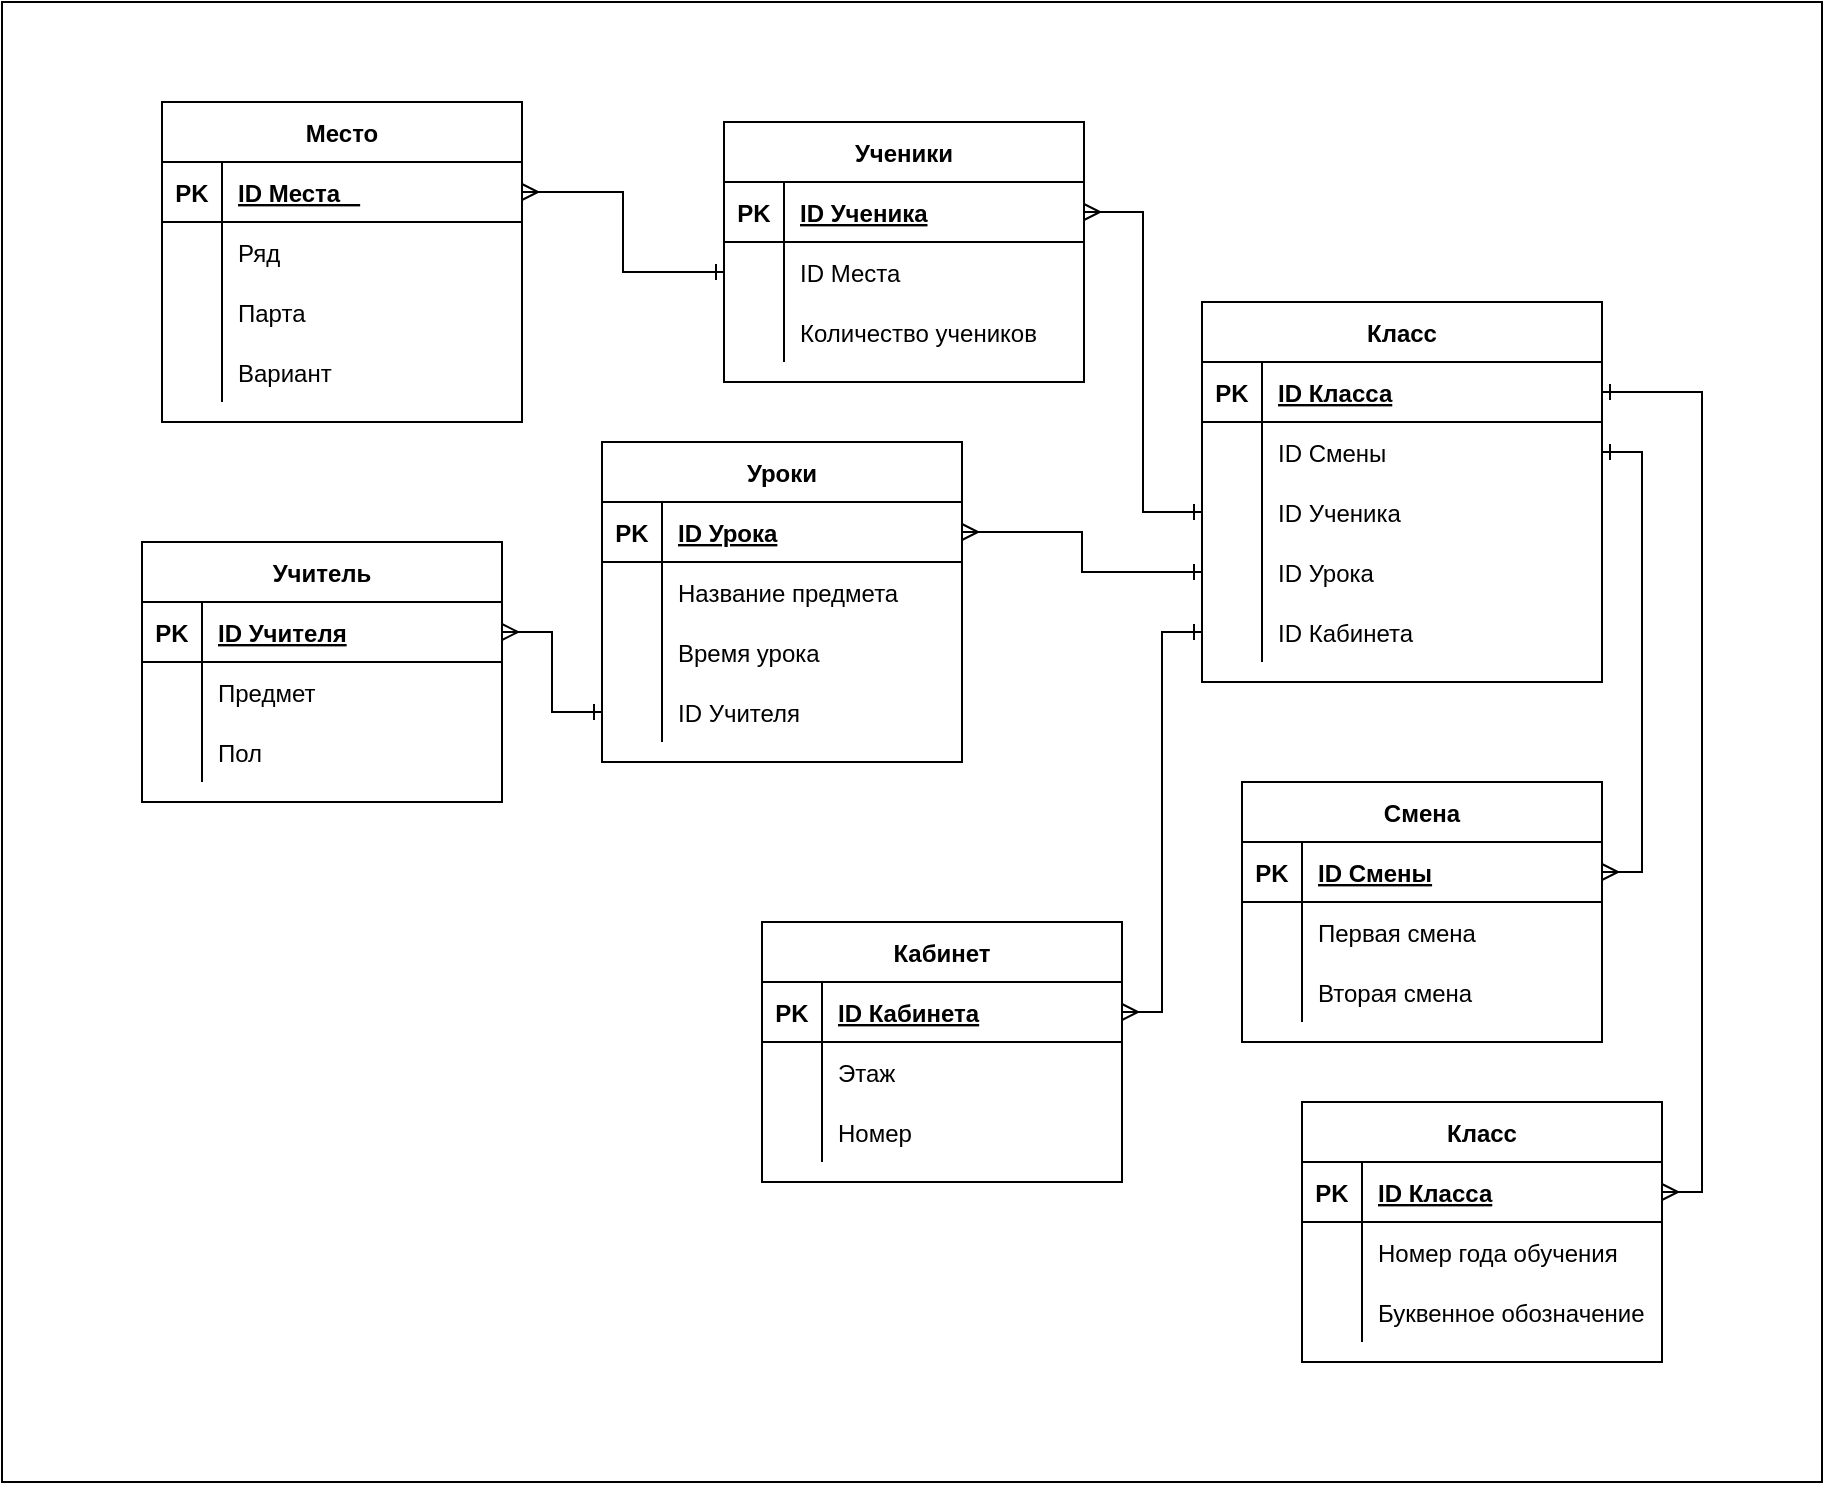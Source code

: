 <mxfile version="20.4.1" type="github">
  <diagram id="cXjFwJYcJ6WaORfixEPV" name="Страница 1">
    <mxGraphModel dx="1865" dy="1836" grid="1" gridSize="10" guides="1" tooltips="1" connect="1" arrows="1" fold="1" page="1" pageScale="1" pageWidth="827" pageHeight="1169" math="0" shadow="0">
      <root>
        <mxCell id="0" />
        <mxCell id="1" parent="0" />
        <mxCell id="074w5jfrMFBmy3wGzr5x-179" value="" style="rounded=0;whiteSpace=wrap;html=1;fillColor=default;" parent="1" vertex="1">
          <mxGeometry x="-310" y="-110" width="910" height="740" as="geometry" />
        </mxCell>
        <mxCell id="074w5jfrMFBmy3wGzr5x-14" value="Ученики" style="shape=table;startSize=30;container=1;collapsible=1;childLayout=tableLayout;fixedRows=1;rowLines=0;fontStyle=1;align=center;resizeLast=1;" parent="1" vertex="1">
          <mxGeometry x="51" y="-50" width="180" height="130" as="geometry" />
        </mxCell>
        <mxCell id="074w5jfrMFBmy3wGzr5x-15" value="" style="shape=tableRow;horizontal=0;startSize=0;swimlaneHead=0;swimlaneBody=0;fillColor=none;collapsible=0;dropTarget=0;points=[[0,0.5],[1,0.5]];portConstraint=eastwest;top=0;left=0;right=0;bottom=1;" parent="074w5jfrMFBmy3wGzr5x-14" vertex="1">
          <mxGeometry y="30" width="180" height="30" as="geometry" />
        </mxCell>
        <mxCell id="074w5jfrMFBmy3wGzr5x-16" value="PK" style="shape=partialRectangle;connectable=0;fillColor=none;top=0;left=0;bottom=0;right=0;fontStyle=1;overflow=hidden;" parent="074w5jfrMFBmy3wGzr5x-15" vertex="1">
          <mxGeometry width="30" height="30" as="geometry">
            <mxRectangle width="30" height="30" as="alternateBounds" />
          </mxGeometry>
        </mxCell>
        <mxCell id="074w5jfrMFBmy3wGzr5x-17" value="ID Ученика" style="shape=partialRectangle;connectable=0;fillColor=none;top=0;left=0;bottom=0;right=0;align=left;spacingLeft=6;fontStyle=5;overflow=hidden;" parent="074w5jfrMFBmy3wGzr5x-15" vertex="1">
          <mxGeometry x="30" width="150" height="30" as="geometry">
            <mxRectangle width="150" height="30" as="alternateBounds" />
          </mxGeometry>
        </mxCell>
        <mxCell id="074w5jfrMFBmy3wGzr5x-21" value="" style="shape=tableRow;horizontal=0;startSize=0;swimlaneHead=0;swimlaneBody=0;fillColor=none;collapsible=0;dropTarget=0;points=[[0,0.5],[1,0.5]];portConstraint=eastwest;top=0;left=0;right=0;bottom=0;" parent="074w5jfrMFBmy3wGzr5x-14" vertex="1">
          <mxGeometry y="60" width="180" height="30" as="geometry" />
        </mxCell>
        <mxCell id="074w5jfrMFBmy3wGzr5x-22" value="" style="shape=partialRectangle;connectable=0;fillColor=none;top=0;left=0;bottom=0;right=0;editable=1;overflow=hidden;" parent="074w5jfrMFBmy3wGzr5x-21" vertex="1">
          <mxGeometry width="30" height="30" as="geometry">
            <mxRectangle width="30" height="30" as="alternateBounds" />
          </mxGeometry>
        </mxCell>
        <mxCell id="074w5jfrMFBmy3wGzr5x-23" value="ID Места" style="shape=partialRectangle;connectable=0;fillColor=none;top=0;left=0;bottom=0;right=0;align=left;spacingLeft=6;overflow=hidden;" parent="074w5jfrMFBmy3wGzr5x-21" vertex="1">
          <mxGeometry x="30" width="150" height="30" as="geometry">
            <mxRectangle width="150" height="30" as="alternateBounds" />
          </mxGeometry>
        </mxCell>
        <mxCell id="074w5jfrMFBmy3wGzr5x-181" value="" style="shape=tableRow;horizontal=0;startSize=0;swimlaneHead=0;swimlaneBody=0;fillColor=none;collapsible=0;dropTarget=0;points=[[0,0.5],[1,0.5]];portConstraint=eastwest;top=0;left=0;right=0;bottom=0;rounded=0;" parent="074w5jfrMFBmy3wGzr5x-14" vertex="1">
          <mxGeometry y="90" width="180" height="30" as="geometry" />
        </mxCell>
        <mxCell id="074w5jfrMFBmy3wGzr5x-182" value="" style="shape=partialRectangle;connectable=0;fillColor=none;top=0;left=0;bottom=0;right=0;editable=1;overflow=hidden;rounded=0;" parent="074w5jfrMFBmy3wGzr5x-181" vertex="1">
          <mxGeometry width="30" height="30" as="geometry">
            <mxRectangle width="30" height="30" as="alternateBounds" />
          </mxGeometry>
        </mxCell>
        <mxCell id="074w5jfrMFBmy3wGzr5x-183" value="Количество учеников" style="shape=partialRectangle;connectable=0;fillColor=none;top=0;left=0;bottom=0;right=0;align=left;spacingLeft=6;overflow=hidden;rounded=0;" parent="074w5jfrMFBmy3wGzr5x-181" vertex="1">
          <mxGeometry x="30" width="150" height="30" as="geometry">
            <mxRectangle width="150" height="30" as="alternateBounds" />
          </mxGeometry>
        </mxCell>
        <mxCell id="074w5jfrMFBmy3wGzr5x-35" value="Класс" style="shape=table;startSize=30;container=1;collapsible=1;childLayout=tableLayout;fixedRows=1;rowLines=0;fontStyle=1;align=center;resizeLast=1;" parent="1" vertex="1">
          <mxGeometry x="290" y="40" width="200" height="190" as="geometry" />
        </mxCell>
        <mxCell id="074w5jfrMFBmy3wGzr5x-36" value="" style="shape=tableRow;horizontal=0;startSize=0;swimlaneHead=0;swimlaneBody=0;fillColor=none;collapsible=0;dropTarget=0;points=[[0,0.5],[1,0.5]];portConstraint=eastwest;top=0;left=0;right=0;bottom=1;" parent="074w5jfrMFBmy3wGzr5x-35" vertex="1">
          <mxGeometry y="30" width="200" height="30" as="geometry" />
        </mxCell>
        <mxCell id="074w5jfrMFBmy3wGzr5x-37" value="PK" style="shape=partialRectangle;connectable=0;fillColor=none;top=0;left=0;bottom=0;right=0;fontStyle=1;overflow=hidden;" parent="074w5jfrMFBmy3wGzr5x-36" vertex="1">
          <mxGeometry width="30" height="30" as="geometry">
            <mxRectangle width="30" height="30" as="alternateBounds" />
          </mxGeometry>
        </mxCell>
        <mxCell id="074w5jfrMFBmy3wGzr5x-38" value="ID Класса" style="shape=partialRectangle;connectable=0;fillColor=none;top=0;left=0;bottom=0;right=0;align=left;spacingLeft=6;fontStyle=5;overflow=hidden;" parent="074w5jfrMFBmy3wGzr5x-36" vertex="1">
          <mxGeometry x="30" width="170" height="30" as="geometry">
            <mxRectangle width="170" height="30" as="alternateBounds" />
          </mxGeometry>
        </mxCell>
        <mxCell id="074w5jfrMFBmy3wGzr5x-39" value="" style="shape=tableRow;horizontal=0;startSize=0;swimlaneHead=0;swimlaneBody=0;fillColor=none;collapsible=0;dropTarget=0;points=[[0,0.5],[1,0.5]];portConstraint=eastwest;top=0;left=0;right=0;bottom=0;" parent="074w5jfrMFBmy3wGzr5x-35" vertex="1">
          <mxGeometry y="60" width="200" height="30" as="geometry" />
        </mxCell>
        <mxCell id="074w5jfrMFBmy3wGzr5x-40" value="" style="shape=partialRectangle;connectable=0;fillColor=none;top=0;left=0;bottom=0;right=0;editable=1;overflow=hidden;" parent="074w5jfrMFBmy3wGzr5x-39" vertex="1">
          <mxGeometry width="30" height="30" as="geometry">
            <mxRectangle width="30" height="30" as="alternateBounds" />
          </mxGeometry>
        </mxCell>
        <mxCell id="074w5jfrMFBmy3wGzr5x-41" value="ID Смены" style="shape=partialRectangle;connectable=0;fillColor=none;top=0;left=0;bottom=0;right=0;align=left;spacingLeft=6;overflow=hidden;" parent="074w5jfrMFBmy3wGzr5x-39" vertex="1">
          <mxGeometry x="30" width="170" height="30" as="geometry">
            <mxRectangle width="170" height="30" as="alternateBounds" />
          </mxGeometry>
        </mxCell>
        <mxCell id="074w5jfrMFBmy3wGzr5x-96" value="" style="shape=tableRow;horizontal=0;startSize=0;swimlaneHead=0;swimlaneBody=0;fillColor=none;collapsible=0;dropTarget=0;points=[[0,0.5],[1,0.5]];portConstraint=eastwest;top=0;left=0;right=0;bottom=0;" parent="074w5jfrMFBmy3wGzr5x-35" vertex="1">
          <mxGeometry y="90" width="200" height="30" as="geometry" />
        </mxCell>
        <mxCell id="074w5jfrMFBmy3wGzr5x-97" value="" style="shape=partialRectangle;connectable=0;fillColor=none;top=0;left=0;bottom=0;right=0;editable=1;overflow=hidden;" parent="074w5jfrMFBmy3wGzr5x-96" vertex="1">
          <mxGeometry width="30" height="30" as="geometry">
            <mxRectangle width="30" height="30" as="alternateBounds" />
          </mxGeometry>
        </mxCell>
        <mxCell id="074w5jfrMFBmy3wGzr5x-98" value="ID Ученика" style="shape=partialRectangle;connectable=0;fillColor=none;top=0;left=0;bottom=0;right=0;align=left;spacingLeft=6;overflow=hidden;" parent="074w5jfrMFBmy3wGzr5x-96" vertex="1">
          <mxGeometry x="30" width="170" height="30" as="geometry">
            <mxRectangle width="170" height="30" as="alternateBounds" />
          </mxGeometry>
        </mxCell>
        <mxCell id="074w5jfrMFBmy3wGzr5x-123" value="" style="shape=tableRow;horizontal=0;startSize=0;swimlaneHead=0;swimlaneBody=0;fillColor=none;collapsible=0;dropTarget=0;points=[[0,0.5],[1,0.5]];portConstraint=eastwest;top=0;left=0;right=0;bottom=0;" parent="074w5jfrMFBmy3wGzr5x-35" vertex="1">
          <mxGeometry y="120" width="200" height="30" as="geometry" />
        </mxCell>
        <mxCell id="074w5jfrMFBmy3wGzr5x-124" value="" style="shape=partialRectangle;connectable=0;fillColor=none;top=0;left=0;bottom=0;right=0;editable=1;overflow=hidden;" parent="074w5jfrMFBmy3wGzr5x-123" vertex="1">
          <mxGeometry width="30" height="30" as="geometry">
            <mxRectangle width="30" height="30" as="alternateBounds" />
          </mxGeometry>
        </mxCell>
        <mxCell id="074w5jfrMFBmy3wGzr5x-125" value="ID Урока" style="shape=partialRectangle;connectable=0;fillColor=none;top=0;left=0;bottom=0;right=0;align=left;spacingLeft=6;overflow=hidden;" parent="074w5jfrMFBmy3wGzr5x-123" vertex="1">
          <mxGeometry x="30" width="170" height="30" as="geometry">
            <mxRectangle width="170" height="30" as="alternateBounds" />
          </mxGeometry>
        </mxCell>
        <mxCell id="074w5jfrMFBmy3wGzr5x-128" value="" style="shape=tableRow;horizontal=0;startSize=0;swimlaneHead=0;swimlaneBody=0;fillColor=none;collapsible=0;dropTarget=0;points=[[0,0.5],[1,0.5]];portConstraint=eastwest;top=0;left=0;right=0;bottom=0;" parent="074w5jfrMFBmy3wGzr5x-35" vertex="1">
          <mxGeometry y="150" width="200" height="30" as="geometry" />
        </mxCell>
        <mxCell id="074w5jfrMFBmy3wGzr5x-129" value="" style="shape=partialRectangle;connectable=0;fillColor=none;top=0;left=0;bottom=0;right=0;editable=1;overflow=hidden;" parent="074w5jfrMFBmy3wGzr5x-128" vertex="1">
          <mxGeometry width="30" height="30" as="geometry">
            <mxRectangle width="30" height="30" as="alternateBounds" />
          </mxGeometry>
        </mxCell>
        <mxCell id="074w5jfrMFBmy3wGzr5x-130" value="ID Кабинета" style="shape=partialRectangle;connectable=0;fillColor=none;top=0;left=0;bottom=0;right=0;align=left;spacingLeft=6;overflow=hidden;" parent="074w5jfrMFBmy3wGzr5x-128" vertex="1">
          <mxGeometry x="30" width="170" height="30" as="geometry">
            <mxRectangle width="170" height="30" as="alternateBounds" />
          </mxGeometry>
        </mxCell>
        <mxCell id="074w5jfrMFBmy3wGzr5x-53" value="Место" style="shape=table;startSize=30;container=1;collapsible=1;childLayout=tableLayout;fixedRows=1;rowLines=0;fontStyle=1;align=center;resizeLast=1;" parent="1" vertex="1">
          <mxGeometry x="-230" y="-60" width="180" height="160" as="geometry" />
        </mxCell>
        <mxCell id="074w5jfrMFBmy3wGzr5x-54" value="" style="shape=tableRow;horizontal=0;startSize=0;swimlaneHead=0;swimlaneBody=0;fillColor=none;collapsible=0;dropTarget=0;points=[[0,0.5],[1,0.5]];portConstraint=eastwest;top=0;left=0;right=0;bottom=1;" parent="074w5jfrMFBmy3wGzr5x-53" vertex="1">
          <mxGeometry y="30" width="180" height="30" as="geometry" />
        </mxCell>
        <mxCell id="074w5jfrMFBmy3wGzr5x-55" value="PK" style="shape=partialRectangle;connectable=0;fillColor=none;top=0;left=0;bottom=0;right=0;fontStyle=1;overflow=hidden;" parent="074w5jfrMFBmy3wGzr5x-54" vertex="1">
          <mxGeometry width="30" height="30" as="geometry">
            <mxRectangle width="30" height="30" as="alternateBounds" />
          </mxGeometry>
        </mxCell>
        <mxCell id="074w5jfrMFBmy3wGzr5x-56" value="ID Места   " style="shape=partialRectangle;connectable=0;fillColor=none;top=0;left=0;bottom=0;right=0;align=left;spacingLeft=6;fontStyle=5;overflow=hidden;" parent="074w5jfrMFBmy3wGzr5x-54" vertex="1">
          <mxGeometry x="30" width="150" height="30" as="geometry">
            <mxRectangle width="150" height="30" as="alternateBounds" />
          </mxGeometry>
        </mxCell>
        <mxCell id="074w5jfrMFBmy3wGzr5x-57" value="" style="shape=tableRow;horizontal=0;startSize=0;swimlaneHead=0;swimlaneBody=0;fillColor=none;collapsible=0;dropTarget=0;points=[[0,0.5],[1,0.5]];portConstraint=eastwest;top=0;left=0;right=0;bottom=0;" parent="074w5jfrMFBmy3wGzr5x-53" vertex="1">
          <mxGeometry y="60" width="180" height="30" as="geometry" />
        </mxCell>
        <mxCell id="074w5jfrMFBmy3wGzr5x-58" value="" style="shape=partialRectangle;connectable=0;fillColor=none;top=0;left=0;bottom=0;right=0;editable=1;overflow=hidden;" parent="074w5jfrMFBmy3wGzr5x-57" vertex="1">
          <mxGeometry width="30" height="30" as="geometry">
            <mxRectangle width="30" height="30" as="alternateBounds" />
          </mxGeometry>
        </mxCell>
        <mxCell id="074w5jfrMFBmy3wGzr5x-59" value="Ряд" style="shape=partialRectangle;connectable=0;fillColor=none;top=0;left=0;bottom=0;right=0;align=left;spacingLeft=6;overflow=hidden;" parent="074w5jfrMFBmy3wGzr5x-57" vertex="1">
          <mxGeometry x="30" width="150" height="30" as="geometry">
            <mxRectangle width="150" height="30" as="alternateBounds" />
          </mxGeometry>
        </mxCell>
        <mxCell id="074w5jfrMFBmy3wGzr5x-60" value="" style="shape=tableRow;horizontal=0;startSize=0;swimlaneHead=0;swimlaneBody=0;fillColor=none;collapsible=0;dropTarget=0;points=[[0,0.5],[1,0.5]];portConstraint=eastwest;top=0;left=0;right=0;bottom=0;" parent="074w5jfrMFBmy3wGzr5x-53" vertex="1">
          <mxGeometry y="90" width="180" height="30" as="geometry" />
        </mxCell>
        <mxCell id="074w5jfrMFBmy3wGzr5x-61" value="" style="shape=partialRectangle;connectable=0;fillColor=none;top=0;left=0;bottom=0;right=0;editable=1;overflow=hidden;" parent="074w5jfrMFBmy3wGzr5x-60" vertex="1">
          <mxGeometry width="30" height="30" as="geometry">
            <mxRectangle width="30" height="30" as="alternateBounds" />
          </mxGeometry>
        </mxCell>
        <mxCell id="074w5jfrMFBmy3wGzr5x-62" value="Парта" style="shape=partialRectangle;connectable=0;fillColor=none;top=0;left=0;bottom=0;right=0;align=left;spacingLeft=6;overflow=hidden;" parent="074w5jfrMFBmy3wGzr5x-60" vertex="1">
          <mxGeometry x="30" width="150" height="30" as="geometry">
            <mxRectangle width="150" height="30" as="alternateBounds" />
          </mxGeometry>
        </mxCell>
        <mxCell id="074w5jfrMFBmy3wGzr5x-63" value="" style="shape=tableRow;horizontal=0;startSize=0;swimlaneHead=0;swimlaneBody=0;fillColor=none;collapsible=0;dropTarget=0;points=[[0,0.5],[1,0.5]];portConstraint=eastwest;top=0;left=0;right=0;bottom=0;" parent="074w5jfrMFBmy3wGzr5x-53" vertex="1">
          <mxGeometry y="120" width="180" height="30" as="geometry" />
        </mxCell>
        <mxCell id="074w5jfrMFBmy3wGzr5x-64" value="" style="shape=partialRectangle;connectable=0;fillColor=none;top=0;left=0;bottom=0;right=0;editable=1;overflow=hidden;" parent="074w5jfrMFBmy3wGzr5x-63" vertex="1">
          <mxGeometry width="30" height="30" as="geometry">
            <mxRectangle width="30" height="30" as="alternateBounds" />
          </mxGeometry>
        </mxCell>
        <mxCell id="074w5jfrMFBmy3wGzr5x-65" value="Вариант" style="shape=partialRectangle;connectable=0;fillColor=none;top=0;left=0;bottom=0;right=0;align=left;spacingLeft=6;overflow=hidden;" parent="074w5jfrMFBmy3wGzr5x-63" vertex="1">
          <mxGeometry x="30" width="150" height="30" as="geometry">
            <mxRectangle width="150" height="30" as="alternateBounds" />
          </mxGeometry>
        </mxCell>
        <mxCell id="074w5jfrMFBmy3wGzr5x-67" style="edgeStyle=orthogonalEdgeStyle;rounded=0;orthogonalLoop=1;jettySize=auto;html=1;exitX=0;exitY=0.5;exitDx=0;exitDy=0;entryX=1;entryY=0.5;entryDx=0;entryDy=0;startArrow=ERone;startFill=0;endArrow=ERmany;endFill=0;" parent="1" source="074w5jfrMFBmy3wGzr5x-21" target="074w5jfrMFBmy3wGzr5x-54" edge="1">
          <mxGeometry relative="1" as="geometry" />
        </mxCell>
        <mxCell id="074w5jfrMFBmy3wGzr5x-68" value="Уроки" style="shape=table;startSize=30;container=1;collapsible=1;childLayout=tableLayout;fixedRows=1;rowLines=0;fontStyle=1;align=center;resizeLast=1;" parent="1" vertex="1">
          <mxGeometry x="-10" y="110" width="180" height="160" as="geometry" />
        </mxCell>
        <mxCell id="074w5jfrMFBmy3wGzr5x-69" value="" style="shape=tableRow;horizontal=0;startSize=0;swimlaneHead=0;swimlaneBody=0;fillColor=none;collapsible=0;dropTarget=0;points=[[0,0.5],[1,0.5]];portConstraint=eastwest;top=0;left=0;right=0;bottom=1;" parent="074w5jfrMFBmy3wGzr5x-68" vertex="1">
          <mxGeometry y="30" width="180" height="30" as="geometry" />
        </mxCell>
        <mxCell id="074w5jfrMFBmy3wGzr5x-70" value="PK" style="shape=partialRectangle;connectable=0;fillColor=none;top=0;left=0;bottom=0;right=0;fontStyle=1;overflow=hidden;" parent="074w5jfrMFBmy3wGzr5x-69" vertex="1">
          <mxGeometry width="30" height="30" as="geometry">
            <mxRectangle width="30" height="30" as="alternateBounds" />
          </mxGeometry>
        </mxCell>
        <mxCell id="074w5jfrMFBmy3wGzr5x-71" value="ID Урока" style="shape=partialRectangle;connectable=0;fillColor=none;top=0;left=0;bottom=0;right=0;align=left;spacingLeft=6;fontStyle=5;overflow=hidden;" parent="074w5jfrMFBmy3wGzr5x-69" vertex="1">
          <mxGeometry x="30" width="150" height="30" as="geometry">
            <mxRectangle width="150" height="30" as="alternateBounds" />
          </mxGeometry>
        </mxCell>
        <mxCell id="074w5jfrMFBmy3wGzr5x-72" value="" style="shape=tableRow;horizontal=0;startSize=0;swimlaneHead=0;swimlaneBody=0;fillColor=none;collapsible=0;dropTarget=0;points=[[0,0.5],[1,0.5]];portConstraint=eastwest;top=0;left=0;right=0;bottom=0;" parent="074w5jfrMFBmy3wGzr5x-68" vertex="1">
          <mxGeometry y="60" width="180" height="30" as="geometry" />
        </mxCell>
        <mxCell id="074w5jfrMFBmy3wGzr5x-73" value="" style="shape=partialRectangle;connectable=0;fillColor=none;top=0;left=0;bottom=0;right=0;editable=1;overflow=hidden;" parent="074w5jfrMFBmy3wGzr5x-72" vertex="1">
          <mxGeometry width="30" height="30" as="geometry">
            <mxRectangle width="30" height="30" as="alternateBounds" />
          </mxGeometry>
        </mxCell>
        <mxCell id="074w5jfrMFBmy3wGzr5x-74" value="Название предмета" style="shape=partialRectangle;connectable=0;fillColor=none;top=0;left=0;bottom=0;right=0;align=left;spacingLeft=6;overflow=hidden;" parent="074w5jfrMFBmy3wGzr5x-72" vertex="1">
          <mxGeometry x="30" width="150" height="30" as="geometry">
            <mxRectangle width="150" height="30" as="alternateBounds" />
          </mxGeometry>
        </mxCell>
        <mxCell id="074w5jfrMFBmy3wGzr5x-75" value="" style="shape=tableRow;horizontal=0;startSize=0;swimlaneHead=0;swimlaneBody=0;fillColor=none;collapsible=0;dropTarget=0;points=[[0,0.5],[1,0.5]];portConstraint=eastwest;top=0;left=0;right=0;bottom=0;" parent="074w5jfrMFBmy3wGzr5x-68" vertex="1">
          <mxGeometry y="90" width="180" height="30" as="geometry" />
        </mxCell>
        <mxCell id="074w5jfrMFBmy3wGzr5x-76" value="" style="shape=partialRectangle;connectable=0;fillColor=none;top=0;left=0;bottom=0;right=0;editable=1;overflow=hidden;" parent="074w5jfrMFBmy3wGzr5x-75" vertex="1">
          <mxGeometry width="30" height="30" as="geometry">
            <mxRectangle width="30" height="30" as="alternateBounds" />
          </mxGeometry>
        </mxCell>
        <mxCell id="074w5jfrMFBmy3wGzr5x-77" value="Время урока" style="shape=partialRectangle;connectable=0;fillColor=none;top=0;left=0;bottom=0;right=0;align=left;spacingLeft=6;overflow=hidden;" parent="074w5jfrMFBmy3wGzr5x-75" vertex="1">
          <mxGeometry x="30" width="150" height="30" as="geometry">
            <mxRectangle width="150" height="30" as="alternateBounds" />
          </mxGeometry>
        </mxCell>
        <mxCell id="074w5jfrMFBmy3wGzr5x-162" value="" style="shape=tableRow;horizontal=0;startSize=0;swimlaneHead=0;swimlaneBody=0;fillColor=none;collapsible=0;dropTarget=0;points=[[0,0.5],[1,0.5]];portConstraint=eastwest;top=0;left=0;right=0;bottom=0;" parent="074w5jfrMFBmy3wGzr5x-68" vertex="1">
          <mxGeometry y="120" width="180" height="30" as="geometry" />
        </mxCell>
        <mxCell id="074w5jfrMFBmy3wGzr5x-163" value="" style="shape=partialRectangle;connectable=0;fillColor=none;top=0;left=0;bottom=0;right=0;editable=1;overflow=hidden;" parent="074w5jfrMFBmy3wGzr5x-162" vertex="1">
          <mxGeometry width="30" height="30" as="geometry">
            <mxRectangle width="30" height="30" as="alternateBounds" />
          </mxGeometry>
        </mxCell>
        <mxCell id="074w5jfrMFBmy3wGzr5x-164" value="ID Учителя" style="shape=partialRectangle;connectable=0;fillColor=none;top=0;left=0;bottom=0;right=0;align=left;spacingLeft=6;overflow=hidden;" parent="074w5jfrMFBmy3wGzr5x-162" vertex="1">
          <mxGeometry x="30" width="150" height="30" as="geometry">
            <mxRectangle width="150" height="30" as="alternateBounds" />
          </mxGeometry>
        </mxCell>
        <mxCell id="074w5jfrMFBmy3wGzr5x-82" value="Смена" style="shape=table;startSize=30;container=1;collapsible=1;childLayout=tableLayout;fixedRows=1;rowLines=0;fontStyle=1;align=center;resizeLast=1;" parent="1" vertex="1">
          <mxGeometry x="310" y="280" width="180" height="130" as="geometry" />
        </mxCell>
        <mxCell id="074w5jfrMFBmy3wGzr5x-83" value="" style="shape=tableRow;horizontal=0;startSize=0;swimlaneHead=0;swimlaneBody=0;fillColor=none;collapsible=0;dropTarget=0;points=[[0,0.5],[1,0.5]];portConstraint=eastwest;top=0;left=0;right=0;bottom=1;" parent="074w5jfrMFBmy3wGzr5x-82" vertex="1">
          <mxGeometry y="30" width="180" height="30" as="geometry" />
        </mxCell>
        <mxCell id="074w5jfrMFBmy3wGzr5x-84" value="PK" style="shape=partialRectangle;connectable=0;fillColor=none;top=0;left=0;bottom=0;right=0;fontStyle=1;overflow=hidden;" parent="074w5jfrMFBmy3wGzr5x-83" vertex="1">
          <mxGeometry width="30" height="30" as="geometry">
            <mxRectangle width="30" height="30" as="alternateBounds" />
          </mxGeometry>
        </mxCell>
        <mxCell id="074w5jfrMFBmy3wGzr5x-85" value="ID Смены" style="shape=partialRectangle;connectable=0;fillColor=none;top=0;left=0;bottom=0;right=0;align=left;spacingLeft=6;fontStyle=5;overflow=hidden;" parent="074w5jfrMFBmy3wGzr5x-83" vertex="1">
          <mxGeometry x="30" width="150" height="30" as="geometry">
            <mxRectangle width="150" height="30" as="alternateBounds" />
          </mxGeometry>
        </mxCell>
        <mxCell id="074w5jfrMFBmy3wGzr5x-86" value="" style="shape=tableRow;horizontal=0;startSize=0;swimlaneHead=0;swimlaneBody=0;fillColor=none;collapsible=0;dropTarget=0;points=[[0,0.5],[1,0.5]];portConstraint=eastwest;top=0;left=0;right=0;bottom=0;" parent="074w5jfrMFBmy3wGzr5x-82" vertex="1">
          <mxGeometry y="60" width="180" height="30" as="geometry" />
        </mxCell>
        <mxCell id="074w5jfrMFBmy3wGzr5x-87" value="" style="shape=partialRectangle;connectable=0;fillColor=none;top=0;left=0;bottom=0;right=0;editable=1;overflow=hidden;" parent="074w5jfrMFBmy3wGzr5x-86" vertex="1">
          <mxGeometry width="30" height="30" as="geometry">
            <mxRectangle width="30" height="30" as="alternateBounds" />
          </mxGeometry>
        </mxCell>
        <mxCell id="074w5jfrMFBmy3wGzr5x-88" value="Первая смена   " style="shape=partialRectangle;connectable=0;fillColor=none;top=0;left=0;bottom=0;right=0;align=left;spacingLeft=6;overflow=hidden;" parent="074w5jfrMFBmy3wGzr5x-86" vertex="1">
          <mxGeometry x="30" width="150" height="30" as="geometry">
            <mxRectangle width="150" height="30" as="alternateBounds" />
          </mxGeometry>
        </mxCell>
        <mxCell id="074w5jfrMFBmy3wGzr5x-89" value="" style="shape=tableRow;horizontal=0;startSize=0;swimlaneHead=0;swimlaneBody=0;fillColor=none;collapsible=0;dropTarget=0;points=[[0,0.5],[1,0.5]];portConstraint=eastwest;top=0;left=0;right=0;bottom=0;" parent="074w5jfrMFBmy3wGzr5x-82" vertex="1">
          <mxGeometry y="90" width="180" height="30" as="geometry" />
        </mxCell>
        <mxCell id="074w5jfrMFBmy3wGzr5x-90" value="" style="shape=partialRectangle;connectable=0;fillColor=none;top=0;left=0;bottom=0;right=0;editable=1;overflow=hidden;" parent="074w5jfrMFBmy3wGzr5x-89" vertex="1">
          <mxGeometry width="30" height="30" as="geometry">
            <mxRectangle width="30" height="30" as="alternateBounds" />
          </mxGeometry>
        </mxCell>
        <mxCell id="074w5jfrMFBmy3wGzr5x-91" value="Вторая смена" style="shape=partialRectangle;connectable=0;fillColor=none;top=0;left=0;bottom=0;right=0;align=left;spacingLeft=6;overflow=hidden;" parent="074w5jfrMFBmy3wGzr5x-89" vertex="1">
          <mxGeometry x="30" width="150" height="30" as="geometry">
            <mxRectangle width="150" height="30" as="alternateBounds" />
          </mxGeometry>
        </mxCell>
        <mxCell id="074w5jfrMFBmy3wGzr5x-95" style="edgeStyle=orthogonalEdgeStyle;rounded=0;orthogonalLoop=1;jettySize=auto;html=1;exitX=1;exitY=0.5;exitDx=0;exitDy=0;entryX=1;entryY=0.5;entryDx=0;entryDy=0;startArrow=ERone;startFill=0;endArrow=ERmany;endFill=0;" parent="1" source="074w5jfrMFBmy3wGzr5x-39" target="074w5jfrMFBmy3wGzr5x-83" edge="1">
          <mxGeometry relative="1" as="geometry" />
        </mxCell>
        <mxCell id="074w5jfrMFBmy3wGzr5x-108" style="edgeStyle=orthogonalEdgeStyle;rounded=0;orthogonalLoop=1;jettySize=auto;html=1;exitX=0;exitY=0.5;exitDx=0;exitDy=0;entryX=1;entryY=0.5;entryDx=0;entryDy=0;startArrow=ERone;startFill=0;endArrow=ERmany;endFill=0;" parent="1" source="074w5jfrMFBmy3wGzr5x-96" target="074w5jfrMFBmy3wGzr5x-15" edge="1">
          <mxGeometry relative="1" as="geometry" />
        </mxCell>
        <mxCell id="074w5jfrMFBmy3wGzr5x-109" value="Класс" style="shape=table;startSize=30;container=1;collapsible=1;childLayout=tableLayout;fixedRows=1;rowLines=0;fontStyle=1;align=center;resizeLast=1;" parent="1" vertex="1">
          <mxGeometry x="340" y="440" width="180" height="130" as="geometry" />
        </mxCell>
        <mxCell id="074w5jfrMFBmy3wGzr5x-110" value="" style="shape=tableRow;horizontal=0;startSize=0;swimlaneHead=0;swimlaneBody=0;fillColor=none;collapsible=0;dropTarget=0;points=[[0,0.5],[1,0.5]];portConstraint=eastwest;top=0;left=0;right=0;bottom=1;" parent="074w5jfrMFBmy3wGzr5x-109" vertex="1">
          <mxGeometry y="30" width="180" height="30" as="geometry" />
        </mxCell>
        <mxCell id="074w5jfrMFBmy3wGzr5x-111" value="PK" style="shape=partialRectangle;connectable=0;fillColor=none;top=0;left=0;bottom=0;right=0;fontStyle=1;overflow=hidden;" parent="074w5jfrMFBmy3wGzr5x-110" vertex="1">
          <mxGeometry width="30" height="30" as="geometry">
            <mxRectangle width="30" height="30" as="alternateBounds" />
          </mxGeometry>
        </mxCell>
        <mxCell id="074w5jfrMFBmy3wGzr5x-112" value="ID Класса" style="shape=partialRectangle;connectable=0;fillColor=none;top=0;left=0;bottom=0;right=0;align=left;spacingLeft=6;fontStyle=5;overflow=hidden;" parent="074w5jfrMFBmy3wGzr5x-110" vertex="1">
          <mxGeometry x="30" width="150" height="30" as="geometry">
            <mxRectangle width="150" height="30" as="alternateBounds" />
          </mxGeometry>
        </mxCell>
        <mxCell id="074w5jfrMFBmy3wGzr5x-113" value="" style="shape=tableRow;horizontal=0;startSize=0;swimlaneHead=0;swimlaneBody=0;fillColor=none;collapsible=0;dropTarget=0;points=[[0,0.5],[1,0.5]];portConstraint=eastwest;top=0;left=0;right=0;bottom=0;" parent="074w5jfrMFBmy3wGzr5x-109" vertex="1">
          <mxGeometry y="60" width="180" height="30" as="geometry" />
        </mxCell>
        <mxCell id="074w5jfrMFBmy3wGzr5x-114" value="" style="shape=partialRectangle;connectable=0;fillColor=none;top=0;left=0;bottom=0;right=0;editable=1;overflow=hidden;" parent="074w5jfrMFBmy3wGzr5x-113" vertex="1">
          <mxGeometry width="30" height="30" as="geometry">
            <mxRectangle width="30" height="30" as="alternateBounds" />
          </mxGeometry>
        </mxCell>
        <mxCell id="074w5jfrMFBmy3wGzr5x-115" value="Номер года обучения" style="shape=partialRectangle;connectable=0;fillColor=none;top=0;left=0;bottom=0;right=0;align=left;spacingLeft=6;overflow=hidden;" parent="074w5jfrMFBmy3wGzr5x-113" vertex="1">
          <mxGeometry x="30" width="150" height="30" as="geometry">
            <mxRectangle width="150" height="30" as="alternateBounds" />
          </mxGeometry>
        </mxCell>
        <mxCell id="074w5jfrMFBmy3wGzr5x-116" value="" style="shape=tableRow;horizontal=0;startSize=0;swimlaneHead=0;swimlaneBody=0;fillColor=none;collapsible=0;dropTarget=0;points=[[0,0.5],[1,0.5]];portConstraint=eastwest;top=0;left=0;right=0;bottom=0;" parent="074w5jfrMFBmy3wGzr5x-109" vertex="1">
          <mxGeometry y="90" width="180" height="30" as="geometry" />
        </mxCell>
        <mxCell id="074w5jfrMFBmy3wGzr5x-117" value="" style="shape=partialRectangle;connectable=0;fillColor=none;top=0;left=0;bottom=0;right=0;editable=1;overflow=hidden;" parent="074w5jfrMFBmy3wGzr5x-116" vertex="1">
          <mxGeometry width="30" height="30" as="geometry">
            <mxRectangle width="30" height="30" as="alternateBounds" />
          </mxGeometry>
        </mxCell>
        <mxCell id="074w5jfrMFBmy3wGzr5x-118" value="Буквенное обозначение" style="shape=partialRectangle;connectable=0;fillColor=none;top=0;left=0;bottom=0;right=0;align=left;spacingLeft=6;overflow=hidden;" parent="074w5jfrMFBmy3wGzr5x-116" vertex="1">
          <mxGeometry x="30" width="150" height="30" as="geometry">
            <mxRectangle width="150" height="30" as="alternateBounds" />
          </mxGeometry>
        </mxCell>
        <mxCell id="074w5jfrMFBmy3wGzr5x-131" value="Кабинет" style="shape=table;startSize=30;container=1;collapsible=1;childLayout=tableLayout;fixedRows=1;rowLines=0;fontStyle=1;align=center;resizeLast=1;" parent="1" vertex="1">
          <mxGeometry x="70" y="350" width="180" height="130" as="geometry" />
        </mxCell>
        <mxCell id="074w5jfrMFBmy3wGzr5x-132" value="" style="shape=tableRow;horizontal=0;startSize=0;swimlaneHead=0;swimlaneBody=0;fillColor=none;collapsible=0;dropTarget=0;points=[[0,0.5],[1,0.5]];portConstraint=eastwest;top=0;left=0;right=0;bottom=1;" parent="074w5jfrMFBmy3wGzr5x-131" vertex="1">
          <mxGeometry y="30" width="180" height="30" as="geometry" />
        </mxCell>
        <mxCell id="074w5jfrMFBmy3wGzr5x-133" value="PK" style="shape=partialRectangle;connectable=0;fillColor=none;top=0;left=0;bottom=0;right=0;fontStyle=1;overflow=hidden;" parent="074w5jfrMFBmy3wGzr5x-132" vertex="1">
          <mxGeometry width="30" height="30" as="geometry">
            <mxRectangle width="30" height="30" as="alternateBounds" />
          </mxGeometry>
        </mxCell>
        <mxCell id="074w5jfrMFBmy3wGzr5x-134" value="ID Кабинета" style="shape=partialRectangle;connectable=0;fillColor=none;top=0;left=0;bottom=0;right=0;align=left;spacingLeft=6;fontStyle=5;overflow=hidden;" parent="074w5jfrMFBmy3wGzr5x-132" vertex="1">
          <mxGeometry x="30" width="150" height="30" as="geometry">
            <mxRectangle width="150" height="30" as="alternateBounds" />
          </mxGeometry>
        </mxCell>
        <mxCell id="074w5jfrMFBmy3wGzr5x-135" value="" style="shape=tableRow;horizontal=0;startSize=0;swimlaneHead=0;swimlaneBody=0;fillColor=none;collapsible=0;dropTarget=0;points=[[0,0.5],[1,0.5]];portConstraint=eastwest;top=0;left=0;right=0;bottom=0;" parent="074w5jfrMFBmy3wGzr5x-131" vertex="1">
          <mxGeometry y="60" width="180" height="30" as="geometry" />
        </mxCell>
        <mxCell id="074w5jfrMFBmy3wGzr5x-136" value="" style="shape=partialRectangle;connectable=0;fillColor=none;top=0;left=0;bottom=0;right=0;editable=1;overflow=hidden;" parent="074w5jfrMFBmy3wGzr5x-135" vertex="1">
          <mxGeometry width="30" height="30" as="geometry">
            <mxRectangle width="30" height="30" as="alternateBounds" />
          </mxGeometry>
        </mxCell>
        <mxCell id="074w5jfrMFBmy3wGzr5x-137" value="Этаж" style="shape=partialRectangle;connectable=0;fillColor=none;top=0;left=0;bottom=0;right=0;align=left;spacingLeft=6;overflow=hidden;" parent="074w5jfrMFBmy3wGzr5x-135" vertex="1">
          <mxGeometry x="30" width="150" height="30" as="geometry">
            <mxRectangle width="150" height="30" as="alternateBounds" />
          </mxGeometry>
        </mxCell>
        <mxCell id="074w5jfrMFBmy3wGzr5x-138" value="" style="shape=tableRow;horizontal=0;startSize=0;swimlaneHead=0;swimlaneBody=0;fillColor=none;collapsible=0;dropTarget=0;points=[[0,0.5],[1,0.5]];portConstraint=eastwest;top=0;left=0;right=0;bottom=0;" parent="074w5jfrMFBmy3wGzr5x-131" vertex="1">
          <mxGeometry y="90" width="180" height="30" as="geometry" />
        </mxCell>
        <mxCell id="074w5jfrMFBmy3wGzr5x-139" value="" style="shape=partialRectangle;connectable=0;fillColor=none;top=0;left=0;bottom=0;right=0;editable=1;overflow=hidden;" parent="074w5jfrMFBmy3wGzr5x-138" vertex="1">
          <mxGeometry width="30" height="30" as="geometry">
            <mxRectangle width="30" height="30" as="alternateBounds" />
          </mxGeometry>
        </mxCell>
        <mxCell id="074w5jfrMFBmy3wGzr5x-140" value="Номер" style="shape=partialRectangle;connectable=0;fillColor=none;top=0;left=0;bottom=0;right=0;align=left;spacingLeft=6;overflow=hidden;" parent="074w5jfrMFBmy3wGzr5x-138" vertex="1">
          <mxGeometry x="30" width="150" height="30" as="geometry">
            <mxRectangle width="150" height="30" as="alternateBounds" />
          </mxGeometry>
        </mxCell>
        <mxCell id="074w5jfrMFBmy3wGzr5x-145" style="edgeStyle=orthogonalEdgeStyle;rounded=0;orthogonalLoop=1;jettySize=auto;html=1;exitX=0;exitY=0.5;exitDx=0;exitDy=0;entryX=1;entryY=0.5;entryDx=0;entryDy=0;startArrow=ERone;startFill=0;endArrow=ERmany;endFill=0;" parent="1" source="074w5jfrMFBmy3wGzr5x-123" target="074w5jfrMFBmy3wGzr5x-69" edge="1">
          <mxGeometry relative="1" as="geometry" />
        </mxCell>
        <mxCell id="074w5jfrMFBmy3wGzr5x-165" value="Учитель" style="shape=table;startSize=30;container=1;collapsible=1;childLayout=tableLayout;fixedRows=1;rowLines=0;fontStyle=1;align=center;resizeLast=1;" parent="1" vertex="1">
          <mxGeometry x="-240" y="160" width="180" height="130" as="geometry" />
        </mxCell>
        <mxCell id="074w5jfrMFBmy3wGzr5x-166" value="" style="shape=tableRow;horizontal=0;startSize=0;swimlaneHead=0;swimlaneBody=0;fillColor=none;collapsible=0;dropTarget=0;points=[[0,0.5],[1,0.5]];portConstraint=eastwest;top=0;left=0;right=0;bottom=1;" parent="074w5jfrMFBmy3wGzr5x-165" vertex="1">
          <mxGeometry y="30" width="180" height="30" as="geometry" />
        </mxCell>
        <mxCell id="074w5jfrMFBmy3wGzr5x-167" value="PK" style="shape=partialRectangle;connectable=0;fillColor=none;top=0;left=0;bottom=0;right=0;fontStyle=1;overflow=hidden;" parent="074w5jfrMFBmy3wGzr5x-166" vertex="1">
          <mxGeometry width="30" height="30" as="geometry">
            <mxRectangle width="30" height="30" as="alternateBounds" />
          </mxGeometry>
        </mxCell>
        <mxCell id="074w5jfrMFBmy3wGzr5x-168" value="ID Учителя" style="shape=partialRectangle;connectable=0;fillColor=none;top=0;left=0;bottom=0;right=0;align=left;spacingLeft=6;fontStyle=5;overflow=hidden;" parent="074w5jfrMFBmy3wGzr5x-166" vertex="1">
          <mxGeometry x="30" width="150" height="30" as="geometry">
            <mxRectangle width="150" height="30" as="alternateBounds" />
          </mxGeometry>
        </mxCell>
        <mxCell id="074w5jfrMFBmy3wGzr5x-169" value="" style="shape=tableRow;horizontal=0;startSize=0;swimlaneHead=0;swimlaneBody=0;fillColor=none;collapsible=0;dropTarget=0;points=[[0,0.5],[1,0.5]];portConstraint=eastwest;top=0;left=0;right=0;bottom=0;" parent="074w5jfrMFBmy3wGzr5x-165" vertex="1">
          <mxGeometry y="60" width="180" height="30" as="geometry" />
        </mxCell>
        <mxCell id="074w5jfrMFBmy3wGzr5x-170" value="" style="shape=partialRectangle;connectable=0;fillColor=none;top=0;left=0;bottom=0;right=0;editable=1;overflow=hidden;" parent="074w5jfrMFBmy3wGzr5x-169" vertex="1">
          <mxGeometry width="30" height="30" as="geometry">
            <mxRectangle width="30" height="30" as="alternateBounds" />
          </mxGeometry>
        </mxCell>
        <mxCell id="074w5jfrMFBmy3wGzr5x-171" value="Предмет" style="shape=partialRectangle;connectable=0;fillColor=none;top=0;left=0;bottom=0;right=0;align=left;spacingLeft=6;overflow=hidden;" parent="074w5jfrMFBmy3wGzr5x-169" vertex="1">
          <mxGeometry x="30" width="150" height="30" as="geometry">
            <mxRectangle width="150" height="30" as="alternateBounds" />
          </mxGeometry>
        </mxCell>
        <mxCell id="074w5jfrMFBmy3wGzr5x-172" value="" style="shape=tableRow;horizontal=0;startSize=0;swimlaneHead=0;swimlaneBody=0;fillColor=none;collapsible=0;dropTarget=0;points=[[0,0.5],[1,0.5]];portConstraint=eastwest;top=0;left=0;right=0;bottom=0;" parent="074w5jfrMFBmy3wGzr5x-165" vertex="1">
          <mxGeometry y="90" width="180" height="30" as="geometry" />
        </mxCell>
        <mxCell id="074w5jfrMFBmy3wGzr5x-173" value="" style="shape=partialRectangle;connectable=0;fillColor=none;top=0;left=0;bottom=0;right=0;editable=1;overflow=hidden;" parent="074w5jfrMFBmy3wGzr5x-172" vertex="1">
          <mxGeometry width="30" height="30" as="geometry">
            <mxRectangle width="30" height="30" as="alternateBounds" />
          </mxGeometry>
        </mxCell>
        <mxCell id="074w5jfrMFBmy3wGzr5x-174" value="Пол" style="shape=partialRectangle;connectable=0;fillColor=none;top=0;left=0;bottom=0;right=0;align=left;spacingLeft=6;overflow=hidden;" parent="074w5jfrMFBmy3wGzr5x-172" vertex="1">
          <mxGeometry x="30" width="150" height="30" as="geometry">
            <mxRectangle width="150" height="30" as="alternateBounds" />
          </mxGeometry>
        </mxCell>
        <mxCell id="074w5jfrMFBmy3wGzr5x-178" style="edgeStyle=orthogonalEdgeStyle;rounded=0;orthogonalLoop=1;jettySize=auto;html=1;exitX=0;exitY=0.5;exitDx=0;exitDy=0;entryX=1;entryY=0.5;entryDx=0;entryDy=0;startArrow=ERone;startFill=0;endArrow=ERmany;endFill=0;" parent="1" source="074w5jfrMFBmy3wGzr5x-162" target="074w5jfrMFBmy3wGzr5x-166" edge="1">
          <mxGeometry relative="1" as="geometry" />
        </mxCell>
        <mxCell id="074w5jfrMFBmy3wGzr5x-180" style="edgeStyle=orthogonalEdgeStyle;rounded=0;orthogonalLoop=1;jettySize=auto;html=1;exitX=1;exitY=0.5;exitDx=0;exitDy=0;entryX=1;entryY=0.5;entryDx=0;entryDy=0;startArrow=ERone;startFill=0;endArrow=ERmany;endFill=0;" parent="1" source="074w5jfrMFBmy3wGzr5x-36" target="074w5jfrMFBmy3wGzr5x-110" edge="1">
          <mxGeometry relative="1" as="geometry" />
        </mxCell>
        <mxCell id="074w5jfrMFBmy3wGzr5x-184" style="edgeStyle=orthogonalEdgeStyle;rounded=0;orthogonalLoop=1;jettySize=auto;html=1;exitX=0;exitY=0.5;exitDx=0;exitDy=0;entryX=1;entryY=0.5;entryDx=0;entryDy=0;startArrow=ERone;startFill=0;endArrow=ERmany;endFill=0;" parent="1" source="074w5jfrMFBmy3wGzr5x-128" target="074w5jfrMFBmy3wGzr5x-132" edge="1">
          <mxGeometry relative="1" as="geometry" />
        </mxCell>
      </root>
    </mxGraphModel>
  </diagram>
</mxfile>
